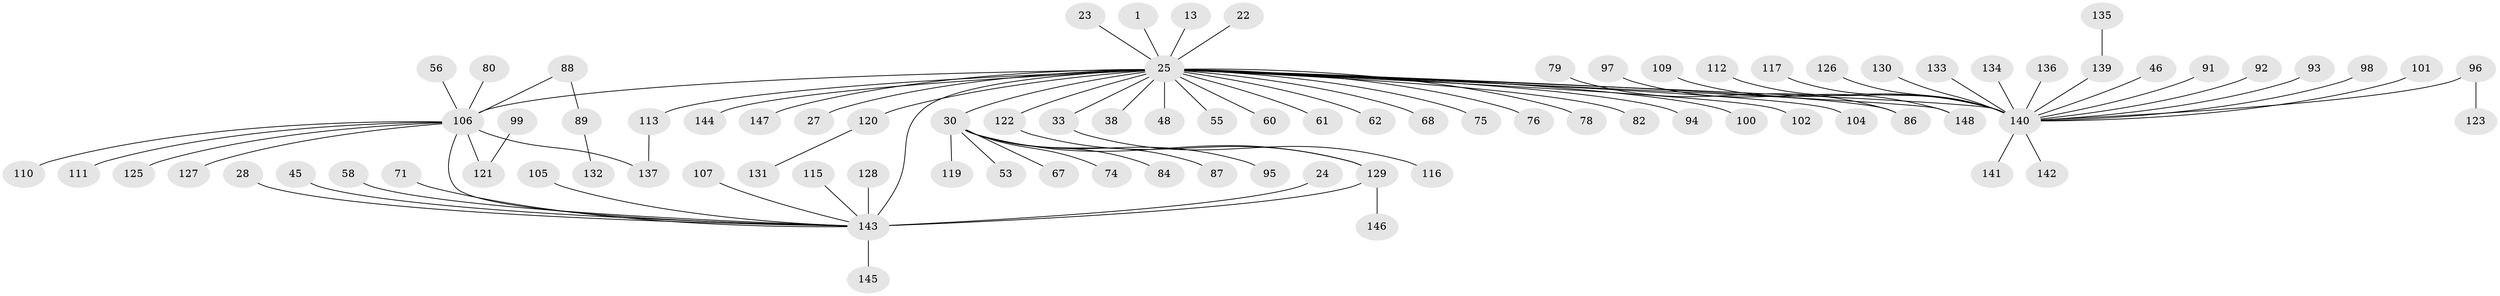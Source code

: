 // original degree distribution, {1: 0.5405405405405406, 26: 0.006756756756756757, 6: 0.013513513513513514, 16: 0.006756756756756757, 5: 0.013513513513513514, 2: 0.22972972972972974, 4: 0.05405405405405406, 3: 0.10135135135135136, 8: 0.013513513513513514, 7: 0.006756756756756757, 9: 0.013513513513513514}
// Generated by graph-tools (version 1.1) at 2025/51/03/04/25 21:51:56]
// undirected, 88 vertices, 91 edges
graph export_dot {
graph [start="1"]
  node [color=gray90,style=filled];
  1;
  13;
  22;
  23;
  24;
  25 [super="+4+3+2"];
  27;
  28;
  30 [super="+20"];
  33;
  38;
  45;
  46;
  48 [super="+17"];
  53;
  55;
  56 [super="+39"];
  58 [super="+16"];
  60;
  61;
  62 [super="+15"];
  67;
  68;
  71;
  74;
  75 [super="+32"];
  76;
  78;
  79;
  80;
  82;
  84;
  86 [super="+52"];
  87;
  88;
  89;
  91 [super="+72"];
  92;
  93;
  94;
  95;
  96;
  97;
  98;
  99;
  100 [super="+64"];
  101;
  102;
  104;
  105;
  106 [super="+57+51"];
  107 [super="+41"];
  109;
  110 [super="+65"];
  111;
  112;
  113;
  115;
  116;
  117;
  119;
  120 [super="+85"];
  121 [super="+50+63"];
  122 [super="+77"];
  123;
  125;
  126;
  127;
  128 [super="+9"];
  129 [super="+108+114"];
  130;
  131;
  132;
  133;
  134;
  135;
  136;
  137;
  139 [super="+59"];
  140 [super="+90+66+40+35"];
  141 [super="+47"];
  142;
  143 [super="+103+44+81+26+138"];
  144 [super="+31"];
  145 [super="+70"];
  146;
  147 [super="+7"];
  148 [super="+83"];
  1 -- 25;
  13 -- 25;
  22 -- 25;
  23 -- 25;
  24 -- 143;
  25 -- 55;
  25 -- 76;
  25 -- 140 [weight=5];
  25 -- 94;
  25 -- 33 [weight=2];
  25 -- 102;
  25 -- 104;
  25 -- 106 [weight=3];
  25 -- 113;
  25 -- 61;
  25 -- 68;
  25 -- 120 [weight=2];
  25 -- 27;
  25 -- 78;
  25 -- 82;
  25 -- 30 [weight=2];
  25 -- 38;
  25 -- 60;
  25 -- 148;
  25 -- 143 [weight=5];
  25 -- 147;
  25 -- 62;
  25 -- 48;
  25 -- 144;
  25 -- 75;
  25 -- 86;
  25 -- 100;
  25 -- 122;
  28 -- 143;
  30 -- 53;
  30 -- 119;
  30 -- 67;
  30 -- 84;
  30 -- 87;
  30 -- 74;
  30 -- 95;
  30 -- 129;
  33 -- 116;
  45 -- 143;
  46 -- 140;
  56 -- 106;
  58 -- 143;
  71 -- 143;
  79 -- 86;
  80 -- 106;
  88 -- 89;
  88 -- 106;
  89 -- 132;
  91 -- 140;
  92 -- 140;
  93 -- 140;
  96 -- 123;
  96 -- 140;
  97 -- 148;
  98 -- 140;
  99 -- 121;
  101 -- 140;
  105 -- 143;
  106 -- 125;
  106 -- 111;
  106 -- 121;
  106 -- 137;
  106 -- 143;
  106 -- 127;
  106 -- 110;
  107 -- 143;
  109 -- 140;
  112 -- 140;
  113 -- 137;
  115 -- 143;
  117 -- 140;
  120 -- 131;
  122 -- 129;
  126 -- 140;
  128 -- 143 [weight=2];
  129 -- 146;
  129 -- 143;
  130 -- 140;
  133 -- 140;
  134 -- 140;
  135 -- 139;
  136 -- 140;
  139 -- 140;
  140 -- 142;
  140 -- 141;
  143 -- 145;
}
